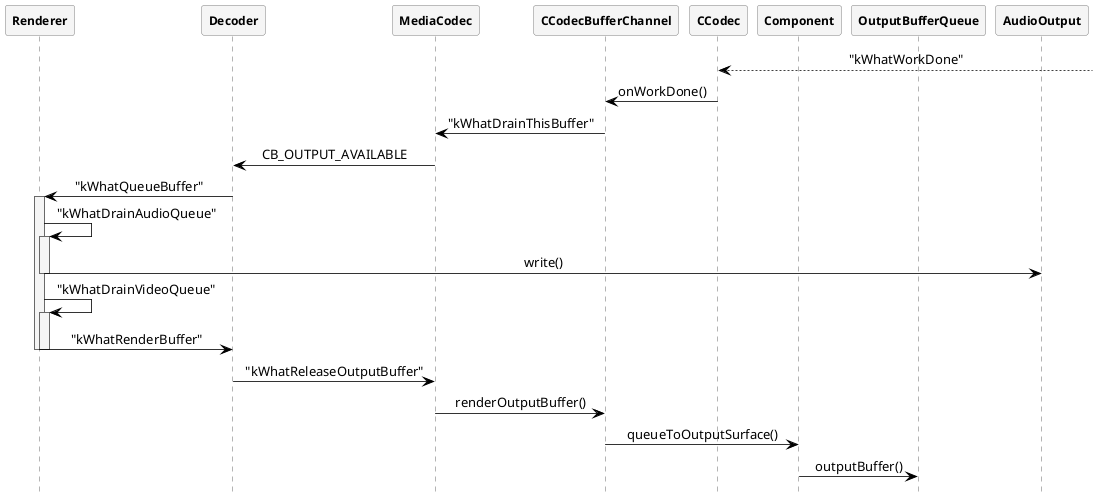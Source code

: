 @startuml PlayMsgs
 
hide footbox
skinparam {
    ' defaultFontName Abyssinica SIL
    Shadowing false  
    backgroundColor white
    NoteFontColor #Black
    NoteFontSize 16
    NoteTextAlignment left
    NoteBackgroundColor WhiteSmoke
    NoteColor transparent
    NoteBorderThickness 0
    NoteBorderColor transparent
    NoteBorderThickness 0
    NoteShadowing false
    ParticipantPadding 0
    BoxPadding 20
    dpi 96
    ClassBackgroundColor transparent
    ClassHeaderBackgroundColor lightgreen
    ClassStereotypeFontColor transparent
    SequenceBoxBordercolor sienna
    SequenceBoxFontSize 24
    SequenceBoxFontColor Black
    SequenceBoxBackgroundColor WhiteSmoke
    SequenceLifeLineBackgroundColor WhiteSmoke
    SequenceMessageAlignment center
    SequenceGroupHeaderFontColor White
    SequenceGroupHeaderFontSize 20
    SequenceGroupBackgroundColor DarkOliveGreen
    SequenceGroupBodyBackgroundColor transparent
    SequenceGroupBorderThickness 4
    SequenceGroupBorderColor DarkOliveGreen
    ' transparent
    sequence {
        ParticipantBackgroundColor WhiteSmoke
        ParticipantBorderColor Gray
        ParticipantFontStyle Bold
        ParticipantFontSize 12
        ParticipantPadding 0

        LifeLineBorderColor DimGray
        ArrowColor Black
        ArrowThickness 0.8
        ColorArrowSeparationSpace 30
    }
}

participant Renderer
participant Decoder
participant MediaCodec
participant CCodecBufferChannel
participant CCodec
participant Component
participant OutputBufferQueue
' participant ClientListener
' participant HidlListener

' HidlListener<--:onWorkDone()
' HidlListener->ClientListener:onWorkDone()
' ClientListener->CCodec:"kWhatWorkDone"
CCodec<--:"kWhatWorkDone"
CCodec->CCodecBufferChannel:onWorkDone()
CCodecBufferChannel->MediaCodec:"kWhatDrainThisBuffer"
MediaCodec->Decoder:CB_OUTPUT_AVAILABLE
Decoder->Renderer:"kWhatQueueBuffer"
activate Renderer
Renderer->Renderer:"kWhatDrainAudioQueue"
activate Renderer
Renderer->AudioOutput:write()
deactivate Renderer

Renderer->Renderer:"kWhatDrainVideoQueue"
activate Renderer
Renderer->Decoder:"kWhatRenderBuffer"
deactivate Renderer
deactivate Renderer
Decoder->MediaCodec:"kWhatReleaseOutputBuffer"
MediaCodec->CCodecBufferChannel:renderOutputBuffer()
CCodecBufferChannel->Component:queueToOutputSurface()
Component->OutputBufferQueue:outputBuffer()

@enduml